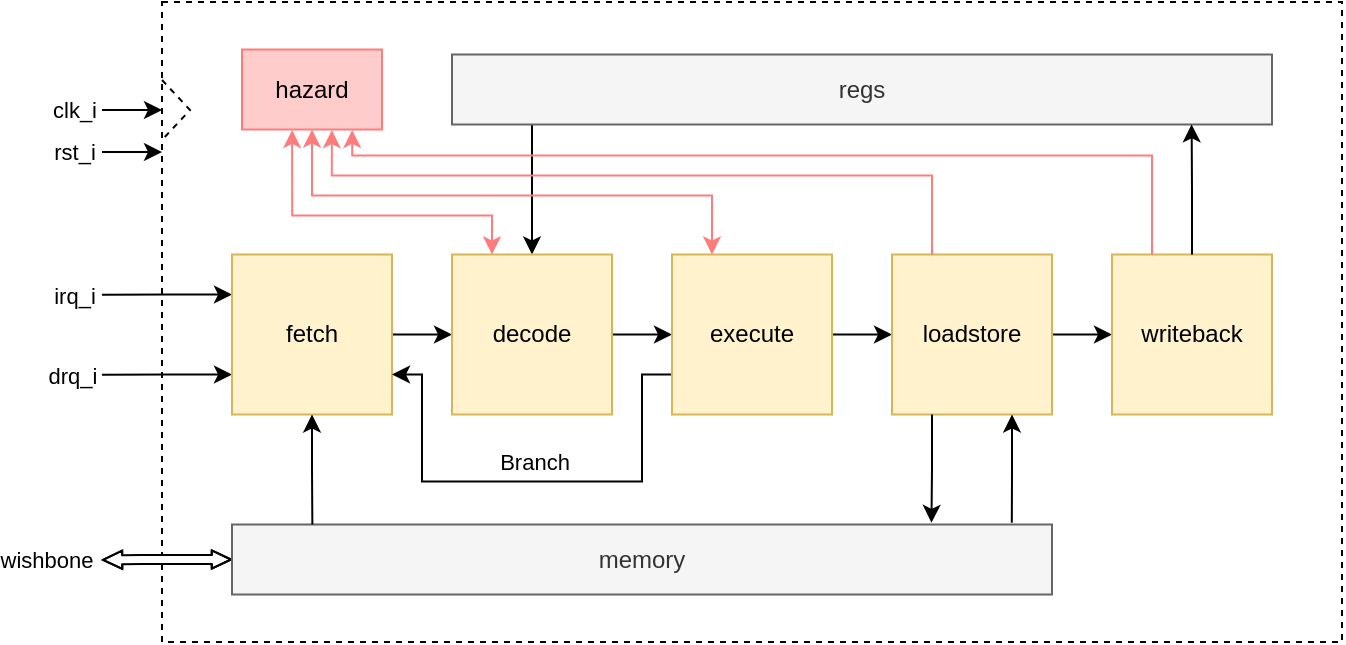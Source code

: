 <mxfile version="24.2.5" type="device">
  <diagram name="Page-1" id="uj62V_IwbBDW80duW8s5">
    <mxGraphModel dx="705" dy="940" grid="1" gridSize="10" guides="1" tooltips="1" connect="1" arrows="1" fold="1" page="1" pageScale="1" pageWidth="827" pageHeight="1169" math="0" shadow="0">
      <root>
        <mxCell id="0" />
        <mxCell id="1" parent="0" />
        <mxCell id="aEckv1ng2_iU27Msg8Qa-9" value="" style="rounded=0;whiteSpace=wrap;html=1;fillColor=default;dashed=1;" parent="1" vertex="1">
          <mxGeometry x="110" y="310" width="590" height="320" as="geometry" />
        </mxCell>
        <mxCell id="LX2QQ59xsWUWf5GMBKHe-15" value="" style="group" parent="1" vertex="1" connectable="0">
          <mxGeometry x="145" y="333.75" width="520" height="272.5" as="geometry" />
        </mxCell>
        <mxCell id="LX2QQ59xsWUWf5GMBKHe-8" style="edgeStyle=orthogonalEdgeStyle;rounded=0;orthogonalLoop=1;jettySize=auto;html=1;entryX=0.108;entryY=0.99;entryDx=0;entryDy=0;entryPerimeter=0;endArrow=none;endFill=0;startArrow=classic;startFill=1;" parent="LX2QQ59xsWUWf5GMBKHe-15" source="aEckv1ng2_iU27Msg8Qa-2" target="aEckv1ng2_iU27Msg8Qa-7" edge="1">
          <mxGeometry relative="1" as="geometry">
            <Array as="points">
              <mxPoint x="150" y="37.5" />
            </Array>
          </mxGeometry>
        </mxCell>
        <mxCell id="LX2QQ59xsWUWf5GMBKHe-30" style="edgeStyle=orthogonalEdgeStyle;rounded=0;orthogonalLoop=1;jettySize=auto;html=1;exitX=0;exitY=0.75;exitDx=0;exitDy=0;endArrow=none;endFill=0;startArrow=classic;startFill=1;" parent="LX2QQ59xsWUWf5GMBKHe-15" source="aEckv1ng2_iU27Msg8Qa-1" edge="1">
          <mxGeometry relative="1" as="geometry">
            <mxPoint x="-65" y="162.57" as="targetPoint" />
          </mxGeometry>
        </mxCell>
        <mxCell id="LX2QQ59xsWUWf5GMBKHe-36" value="drq_i" style="edgeLabel;html=1;align=center;verticalAlign=middle;resizable=0;points=[];" parent="LX2QQ59xsWUWf5GMBKHe-30" vertex="1" connectable="0">
          <mxGeometry x="0.732" relative="1" as="geometry">
            <mxPoint x="-24" as="offset" />
          </mxGeometry>
        </mxCell>
        <mxCell id="LX2QQ59xsWUWf5GMBKHe-31" style="edgeStyle=orthogonalEdgeStyle;rounded=0;orthogonalLoop=1;jettySize=auto;html=1;exitX=0;exitY=0.25;exitDx=0;exitDy=0;endArrow=none;endFill=0;startArrow=classic;startFill=1;" parent="LX2QQ59xsWUWf5GMBKHe-15" source="aEckv1ng2_iU27Msg8Qa-1" edge="1">
          <mxGeometry relative="1" as="geometry">
            <mxPoint x="-65" y="122.57" as="targetPoint" />
          </mxGeometry>
        </mxCell>
        <mxCell id="LX2QQ59xsWUWf5GMBKHe-35" value="irq_i" style="edgeLabel;html=1;align=center;verticalAlign=middle;resizable=0;points=[];" parent="LX2QQ59xsWUWf5GMBKHe-31" vertex="1" connectable="0">
          <mxGeometry x="0.632" relative="1" as="geometry">
            <mxPoint x="-26" as="offset" />
          </mxGeometry>
        </mxCell>
        <mxCell id="LX2QQ59xsWUWf5GMBKHe-40" style="edgeStyle=orthogonalEdgeStyle;rounded=0;orthogonalLoop=1;jettySize=auto;html=1;exitX=1;exitY=0.5;exitDx=0;exitDy=0;entryX=0;entryY=0.5;entryDx=0;entryDy=0;" parent="LX2QQ59xsWUWf5GMBKHe-15" source="aEckv1ng2_iU27Msg8Qa-1" target="aEckv1ng2_iU27Msg8Qa-2" edge="1">
          <mxGeometry relative="1" as="geometry" />
        </mxCell>
        <mxCell id="aEckv1ng2_iU27Msg8Qa-1" value="fetch" style="whiteSpace=wrap;html=1;aspect=fixed;fillColor=#fff2cc;strokeColor=#d6b656;" parent="LX2QQ59xsWUWf5GMBKHe-15" vertex="1">
          <mxGeometry y="102.5" width="80" height="80" as="geometry" />
        </mxCell>
        <mxCell id="LX2QQ59xsWUWf5GMBKHe-41" style="edgeStyle=orthogonalEdgeStyle;rounded=0;orthogonalLoop=1;jettySize=auto;html=1;exitX=1;exitY=0.5;exitDx=0;exitDy=0;entryX=0;entryY=0.5;entryDx=0;entryDy=0;" parent="LX2QQ59xsWUWf5GMBKHe-15" source="aEckv1ng2_iU27Msg8Qa-2" target="aEckv1ng2_iU27Msg8Qa-3" edge="1">
          <mxGeometry relative="1" as="geometry" />
        </mxCell>
        <mxCell id="aEckv1ng2_iU27Msg8Qa-2" value="decode" style="whiteSpace=wrap;html=1;aspect=fixed;fillColor=#fff2cc;strokeColor=#d6b656;" parent="LX2QQ59xsWUWf5GMBKHe-15" vertex="1">
          <mxGeometry x="110" y="102.5" width="80" height="80" as="geometry" />
        </mxCell>
        <mxCell id="LX2QQ59xsWUWf5GMBKHe-42" style="edgeStyle=orthogonalEdgeStyle;rounded=0;orthogonalLoop=1;jettySize=auto;html=1;exitX=1;exitY=0.5;exitDx=0;exitDy=0;entryX=0;entryY=0.5;entryDx=0;entryDy=0;" parent="LX2QQ59xsWUWf5GMBKHe-15" source="aEckv1ng2_iU27Msg8Qa-3" target="aEckv1ng2_iU27Msg8Qa-4" edge="1">
          <mxGeometry relative="1" as="geometry" />
        </mxCell>
        <mxCell id="LX2QQ59xsWUWf5GMBKHe-44" style="edgeStyle=orthogonalEdgeStyle;rounded=0;orthogonalLoop=1;jettySize=auto;html=1;exitX=0;exitY=0.75;exitDx=0;exitDy=0;entryX=1;entryY=0.75;entryDx=0;entryDy=0;" parent="LX2QQ59xsWUWf5GMBKHe-15" source="aEckv1ng2_iU27Msg8Qa-3" target="aEckv1ng2_iU27Msg8Qa-1" edge="1">
          <mxGeometry relative="1" as="geometry">
            <Array as="points">
              <mxPoint x="205" y="163" />
              <mxPoint x="205" y="216" />
              <mxPoint x="95" y="216" />
              <mxPoint x="95" y="163" />
            </Array>
          </mxGeometry>
        </mxCell>
        <mxCell id="LX2QQ59xsWUWf5GMBKHe-45" value="Branch" style="edgeLabel;html=1;align=center;verticalAlign=middle;resizable=0;points=[];" parent="LX2QQ59xsWUWf5GMBKHe-44" vertex="1" connectable="0">
          <mxGeometry x="-0.065" relative="1" as="geometry">
            <mxPoint x="-7" y="-10" as="offset" />
          </mxGeometry>
        </mxCell>
        <mxCell id="aEckv1ng2_iU27Msg8Qa-3" value="execute" style="whiteSpace=wrap;html=1;aspect=fixed;fillColor=#fff2cc;strokeColor=#d6b656;" parent="LX2QQ59xsWUWf5GMBKHe-15" vertex="1">
          <mxGeometry x="220" y="102.5" width="80" height="80" as="geometry" />
        </mxCell>
        <mxCell id="LX2QQ59xsWUWf5GMBKHe-43" style="edgeStyle=orthogonalEdgeStyle;rounded=0;orthogonalLoop=1;jettySize=auto;html=1;exitX=1;exitY=0.5;exitDx=0;exitDy=0;entryX=0;entryY=0.5;entryDx=0;entryDy=0;" parent="LX2QQ59xsWUWf5GMBKHe-15" source="aEckv1ng2_iU27Msg8Qa-4" target="aEckv1ng2_iU27Msg8Qa-5" edge="1">
          <mxGeometry relative="1" as="geometry" />
        </mxCell>
        <mxCell id="aEckv1ng2_iU27Msg8Qa-4" value="loadstore" style="whiteSpace=wrap;html=1;aspect=fixed;fillColor=#fff2cc;strokeColor=#d6b656;" parent="LX2QQ59xsWUWf5GMBKHe-15" vertex="1">
          <mxGeometry x="330" y="102.5" width="80" height="80" as="geometry" />
        </mxCell>
        <mxCell id="aEckv1ng2_iU27Msg8Qa-5" value="writeback" style="whiteSpace=wrap;html=1;aspect=fixed;fillColor=#fff2cc;strokeColor=#d6b656;" parent="LX2QQ59xsWUWf5GMBKHe-15" vertex="1">
          <mxGeometry x="440" y="102.5" width="80" height="80" as="geometry" />
        </mxCell>
        <mxCell id="LX2QQ59xsWUWf5GMBKHe-28" style="edgeStyle=orthogonalEdgeStyle;rounded=0;orthogonalLoop=1;jettySize=auto;html=1;exitX=0;exitY=0.5;exitDx=0;exitDy=0;startArrow=classic;startFill=1;shape=flexArrow;width=4.498;endSize=2.876;endWidth=3.581;startWidth=3.581;startSize=2.876;fillColor=default;" parent="LX2QQ59xsWUWf5GMBKHe-15" source="aEckv1ng2_iU27Msg8Qa-8" edge="1">
          <mxGeometry relative="1" as="geometry">
            <mxPoint x="-65" y="255.181" as="targetPoint" />
            <Array as="points">
              <mxPoint x="-45" y="255" />
            </Array>
          </mxGeometry>
        </mxCell>
        <mxCell id="LX2QQ59xsWUWf5GMBKHe-39" value="wishbone" style="edgeLabel;html=1;align=center;verticalAlign=middle;resizable=0;points=[];" parent="LX2QQ59xsWUWf5GMBKHe-28" vertex="1" connectable="0">
          <mxGeometry x="0.58" relative="1" as="geometry">
            <mxPoint x="-42" as="offset" />
          </mxGeometry>
        </mxCell>
        <mxCell id="aEckv1ng2_iU27Msg8Qa-8" value="memory" style="rounded=0;whiteSpace=wrap;html=1;fillColor=#f5f5f5;fontColor=#333333;strokeColor=#666666;" parent="LX2QQ59xsWUWf5GMBKHe-15" vertex="1">
          <mxGeometry y="237.5" width="410" height="35" as="geometry" />
        </mxCell>
        <mxCell id="LX2QQ59xsWUWf5GMBKHe-3" style="edgeStyle=orthogonalEdgeStyle;rounded=0;orthogonalLoop=1;jettySize=auto;html=1;exitX=0.358;exitY=1.006;exitDx=0;exitDy=0;entryX=0.25;entryY=0;entryDx=0;entryDy=0;strokeColor=#FF7C7C;startArrow=classic;startFill=1;exitPerimeter=0;" parent="LX2QQ59xsWUWf5GMBKHe-15" source="LX2QQ59xsWUWf5GMBKHe-1" target="aEckv1ng2_iU27Msg8Qa-2" edge="1">
          <mxGeometry relative="1" as="geometry">
            <Array as="points">
              <mxPoint x="30" y="83" />
              <mxPoint x="130" y="83" />
            </Array>
          </mxGeometry>
        </mxCell>
        <mxCell id="LX2QQ59xsWUWf5GMBKHe-4" style="edgeStyle=orthogonalEdgeStyle;rounded=0;orthogonalLoop=1;jettySize=auto;html=1;exitX=0.5;exitY=1;exitDx=0;exitDy=0;entryX=0.25;entryY=0;entryDx=0;entryDy=0;strokeColor=#FF7C7C;startArrow=classic;startFill=1;" parent="LX2QQ59xsWUWf5GMBKHe-15" source="LX2QQ59xsWUWf5GMBKHe-1" target="aEckv1ng2_iU27Msg8Qa-3" edge="1">
          <mxGeometry relative="1" as="geometry">
            <Array as="points">
              <mxPoint x="40" y="73" />
              <mxPoint x="240" y="73" />
            </Array>
          </mxGeometry>
        </mxCell>
        <mxCell id="LX2QQ59xsWUWf5GMBKHe-6" style="edgeStyle=orthogonalEdgeStyle;rounded=0;orthogonalLoop=1;jettySize=auto;html=1;exitX=0.642;exitY=1.008;exitDx=0;exitDy=0;entryX=0.25;entryY=0;entryDx=0;entryDy=0;strokeColor=#FF7C7C;startArrow=classic;startFill=1;endArrow=none;endFill=0;exitPerimeter=0;" parent="LX2QQ59xsWUWf5GMBKHe-15" source="LX2QQ59xsWUWf5GMBKHe-1" target="aEckv1ng2_iU27Msg8Qa-4" edge="1">
          <mxGeometry relative="1" as="geometry">
            <Array as="points">
              <mxPoint x="50" y="63" />
              <mxPoint x="350" y="63" />
            </Array>
          </mxGeometry>
        </mxCell>
        <mxCell id="LX2QQ59xsWUWf5GMBKHe-7" style="edgeStyle=orthogonalEdgeStyle;rounded=0;orthogonalLoop=1;jettySize=auto;html=1;exitX=0.787;exitY=1.006;exitDx=0;exitDy=0;entryX=0.25;entryY=0;entryDx=0;entryDy=0;strokeColor=#FF7C7C;startArrow=classic;startFill=1;endArrow=none;endFill=0;exitPerimeter=0;" parent="LX2QQ59xsWUWf5GMBKHe-15" source="LX2QQ59xsWUWf5GMBKHe-1" target="aEckv1ng2_iU27Msg8Qa-5" edge="1">
          <mxGeometry relative="1" as="geometry">
            <Array as="points">
              <mxPoint x="60" y="53" />
              <mxPoint x="460" y="53" />
            </Array>
          </mxGeometry>
        </mxCell>
        <mxCell id="LX2QQ59xsWUWf5GMBKHe-1" value="hazard" style="rounded=0;whiteSpace=wrap;html=1;fillColor=#ffcccc;strokeColor=#ff7c7c;" parent="LX2QQ59xsWUWf5GMBKHe-15" vertex="1">
          <mxGeometry x="5" width="70" height="40" as="geometry" />
        </mxCell>
        <mxCell id="aEckv1ng2_iU27Msg8Qa-7" value="regs" style="rounded=0;whiteSpace=wrap;html=1;fillColor=#f5f5f5;fontColor=#333333;strokeColor=#666666;" parent="LX2QQ59xsWUWf5GMBKHe-15" vertex="1">
          <mxGeometry x="110" y="2.5" width="410" height="35" as="geometry" />
        </mxCell>
        <mxCell id="LX2QQ59xsWUWf5GMBKHe-11" style="edgeStyle=orthogonalEdgeStyle;rounded=0;orthogonalLoop=1;jettySize=auto;html=1;entryX=0.902;entryY=0.998;entryDx=0;entryDy=0;entryPerimeter=0;" parent="LX2QQ59xsWUWf5GMBKHe-15" source="aEckv1ng2_iU27Msg8Qa-5" target="aEckv1ng2_iU27Msg8Qa-7" edge="1">
          <mxGeometry relative="1" as="geometry">
            <Array as="points" />
          </mxGeometry>
        </mxCell>
        <mxCell id="LX2QQ59xsWUWf5GMBKHe-12" style="edgeStyle=orthogonalEdgeStyle;rounded=0;orthogonalLoop=1;jettySize=auto;html=1;exitX=0.75;exitY=1;exitDx=0;exitDy=0;entryX=0.951;entryY=-0.024;entryDx=0;entryDy=0;entryPerimeter=0;endArrow=none;endFill=0;startArrow=classic;startFill=1;" parent="LX2QQ59xsWUWf5GMBKHe-15" source="aEckv1ng2_iU27Msg8Qa-4" target="aEckv1ng2_iU27Msg8Qa-8" edge="1">
          <mxGeometry relative="1" as="geometry" />
        </mxCell>
        <mxCell id="LX2QQ59xsWUWf5GMBKHe-13" style="edgeStyle=orthogonalEdgeStyle;rounded=0;orthogonalLoop=1;jettySize=auto;html=1;exitX=0.25;exitY=1;exitDx=0;exitDy=0;entryX=0.853;entryY=-0.024;entryDx=0;entryDy=0;entryPerimeter=0;" parent="LX2QQ59xsWUWf5GMBKHe-15" source="aEckv1ng2_iU27Msg8Qa-4" target="aEckv1ng2_iU27Msg8Qa-8" edge="1">
          <mxGeometry relative="1" as="geometry" />
        </mxCell>
        <mxCell id="LX2QQ59xsWUWf5GMBKHe-14" style="edgeStyle=orthogonalEdgeStyle;rounded=0;orthogonalLoop=1;jettySize=auto;html=1;exitX=0.5;exitY=1;exitDx=0;exitDy=0;entryX=0.098;entryY=-0.001;entryDx=0;entryDy=0;entryPerimeter=0;endArrow=none;endFill=0;startArrow=classic;startFill=1;" parent="LX2QQ59xsWUWf5GMBKHe-15" source="aEckv1ng2_iU27Msg8Qa-1" target="aEckv1ng2_iU27Msg8Qa-8" edge="1">
          <mxGeometry relative="1" as="geometry" />
        </mxCell>
        <mxCell id="LX2QQ59xsWUWf5GMBKHe-32" style="edgeStyle=orthogonalEdgeStyle;rounded=0;orthogonalLoop=1;jettySize=auto;html=1;exitX=0;exitY=0.5;exitDx=0;exitDy=0;endArrow=none;endFill=0;startArrow=classic;startFill=1;" parent="1" source="LX2QQ59xsWUWf5GMBKHe-23" edge="1">
          <mxGeometry relative="1" as="geometry">
            <mxPoint x="80" y="364.067" as="targetPoint" />
          </mxGeometry>
        </mxCell>
        <mxCell id="LX2QQ59xsWUWf5GMBKHe-34" value="clk_i" style="edgeLabel;html=1;align=center;verticalAlign=middle;resizable=0;points=[];" parent="LX2QQ59xsWUWf5GMBKHe-32" vertex="1" connectable="0">
          <mxGeometry x="0.475" relative="1" as="geometry">
            <mxPoint x="-22" as="offset" />
          </mxGeometry>
        </mxCell>
        <mxCell id="LX2QQ59xsWUWf5GMBKHe-23" value="" style="triangle;whiteSpace=wrap;html=1;fillColor=none;dashed=1;" parent="1" vertex="1">
          <mxGeometry x="110" y="349" width="14" height="30" as="geometry" />
        </mxCell>
        <mxCell id="LX2QQ59xsWUWf5GMBKHe-37" style="edgeStyle=orthogonalEdgeStyle;rounded=0;orthogonalLoop=1;jettySize=auto;html=1;exitX=0;exitY=0.5;exitDx=0;exitDy=0;endArrow=none;endFill=0;startArrow=classic;startFill=1;" parent="1" edge="1">
          <mxGeometry relative="1" as="geometry">
            <mxPoint x="80" y="385.067" as="targetPoint" />
            <mxPoint x="110" y="385" as="sourcePoint" />
          </mxGeometry>
        </mxCell>
        <mxCell id="LX2QQ59xsWUWf5GMBKHe-38" value="rst_i" style="edgeLabel;html=1;align=center;verticalAlign=middle;resizable=0;points=[];" parent="LX2QQ59xsWUWf5GMBKHe-37" vertex="1" connectable="0">
          <mxGeometry x="0.475" relative="1" as="geometry">
            <mxPoint x="-22" as="offset" />
          </mxGeometry>
        </mxCell>
      </root>
    </mxGraphModel>
  </diagram>
</mxfile>
